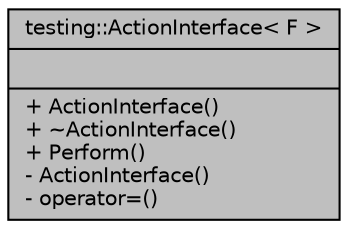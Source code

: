 digraph "testing::ActionInterface&lt; F &gt;"
{
 // LATEX_PDF_SIZE
  bgcolor="transparent";
  edge [fontname="Helvetica",fontsize="10",labelfontname="Helvetica",labelfontsize="10"];
  node [fontname="Helvetica",fontsize="10",shape=record];
  Node1 [label="{testing::ActionInterface\< F \>\n||+ ActionInterface()\l+ ~ActionInterface()\l+ Perform()\l- ActionInterface()\l- operator=()\l}",height=0.2,width=0.4,color="black", fillcolor="grey75", style="filled", fontcolor="black",tooltip=" "];
}
